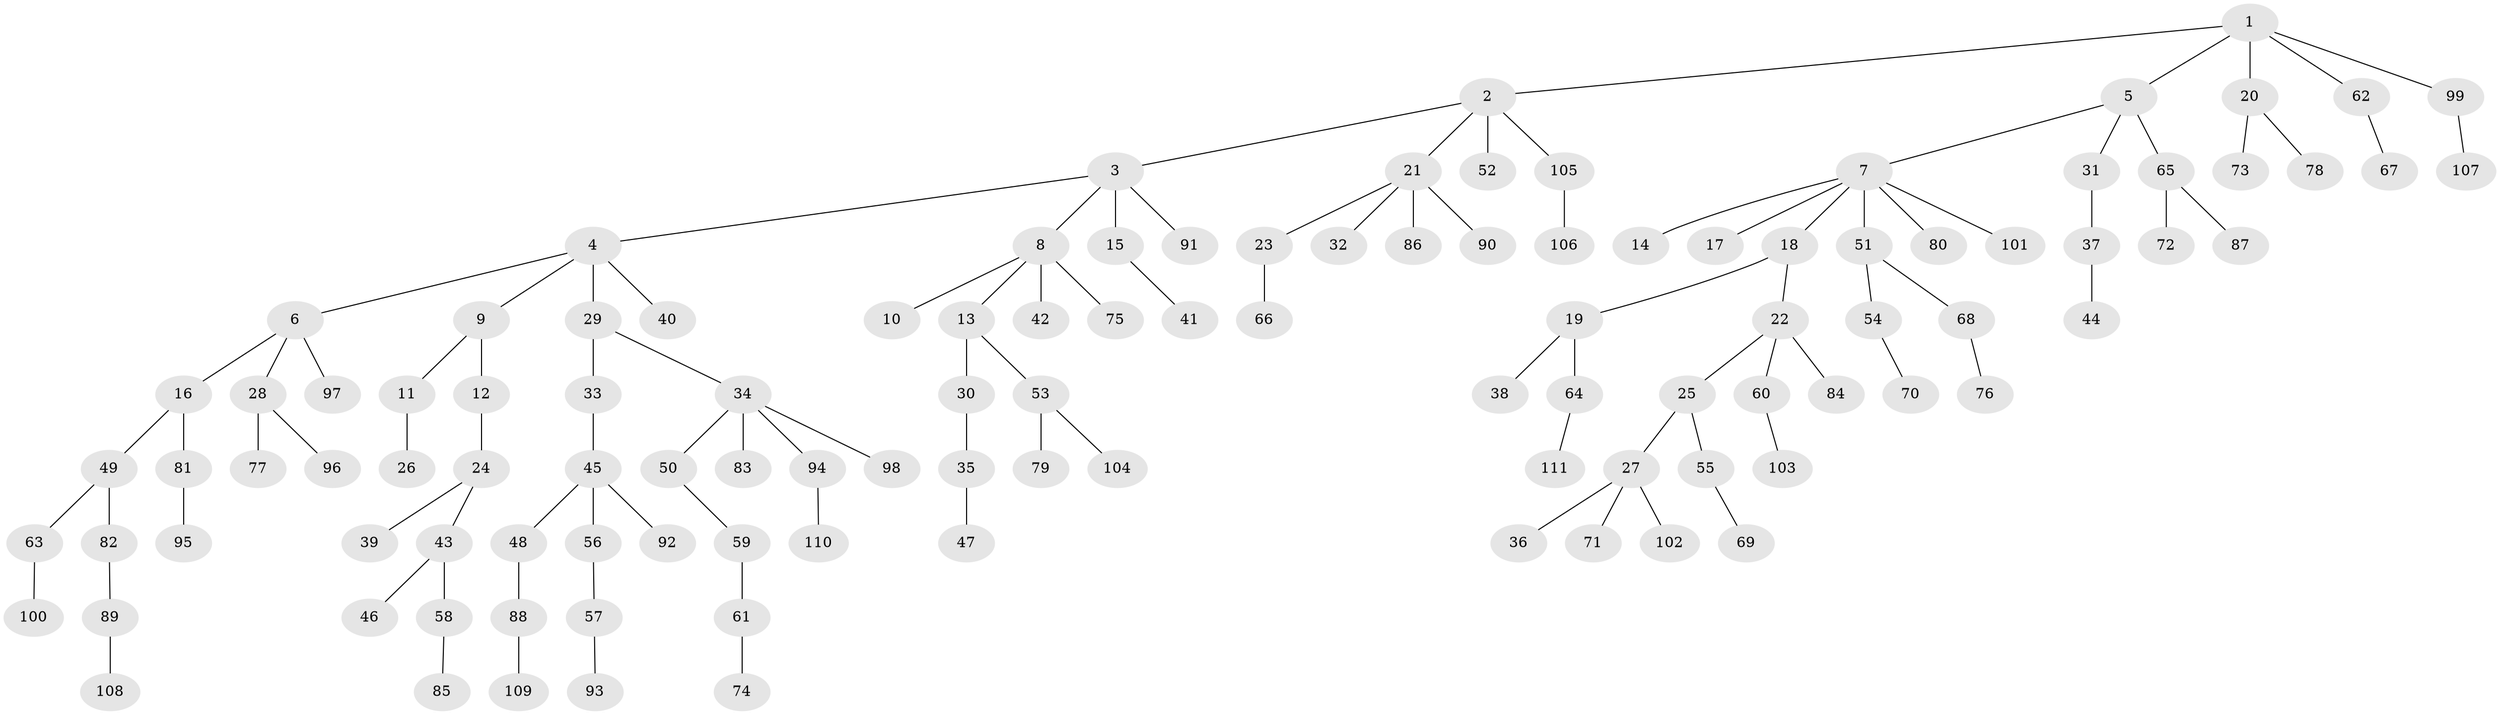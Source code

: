 // Generated by graph-tools (version 1.1) at 2025/53/03/09/25 04:53:20]
// undirected, 111 vertices, 110 edges
graph export_dot {
graph [start="1"]
  node [color=gray90,style=filled];
  1;
  2;
  3;
  4;
  5;
  6;
  7;
  8;
  9;
  10;
  11;
  12;
  13;
  14;
  15;
  16;
  17;
  18;
  19;
  20;
  21;
  22;
  23;
  24;
  25;
  26;
  27;
  28;
  29;
  30;
  31;
  32;
  33;
  34;
  35;
  36;
  37;
  38;
  39;
  40;
  41;
  42;
  43;
  44;
  45;
  46;
  47;
  48;
  49;
  50;
  51;
  52;
  53;
  54;
  55;
  56;
  57;
  58;
  59;
  60;
  61;
  62;
  63;
  64;
  65;
  66;
  67;
  68;
  69;
  70;
  71;
  72;
  73;
  74;
  75;
  76;
  77;
  78;
  79;
  80;
  81;
  82;
  83;
  84;
  85;
  86;
  87;
  88;
  89;
  90;
  91;
  92;
  93;
  94;
  95;
  96;
  97;
  98;
  99;
  100;
  101;
  102;
  103;
  104;
  105;
  106;
  107;
  108;
  109;
  110;
  111;
  1 -- 2;
  1 -- 5;
  1 -- 20;
  1 -- 62;
  1 -- 99;
  2 -- 3;
  2 -- 21;
  2 -- 52;
  2 -- 105;
  3 -- 4;
  3 -- 8;
  3 -- 15;
  3 -- 91;
  4 -- 6;
  4 -- 9;
  4 -- 29;
  4 -- 40;
  5 -- 7;
  5 -- 31;
  5 -- 65;
  6 -- 16;
  6 -- 28;
  6 -- 97;
  7 -- 14;
  7 -- 17;
  7 -- 18;
  7 -- 51;
  7 -- 80;
  7 -- 101;
  8 -- 10;
  8 -- 13;
  8 -- 42;
  8 -- 75;
  9 -- 11;
  9 -- 12;
  11 -- 26;
  12 -- 24;
  13 -- 30;
  13 -- 53;
  15 -- 41;
  16 -- 49;
  16 -- 81;
  18 -- 19;
  18 -- 22;
  19 -- 38;
  19 -- 64;
  20 -- 73;
  20 -- 78;
  21 -- 23;
  21 -- 32;
  21 -- 86;
  21 -- 90;
  22 -- 25;
  22 -- 60;
  22 -- 84;
  23 -- 66;
  24 -- 39;
  24 -- 43;
  25 -- 27;
  25 -- 55;
  27 -- 36;
  27 -- 71;
  27 -- 102;
  28 -- 77;
  28 -- 96;
  29 -- 33;
  29 -- 34;
  30 -- 35;
  31 -- 37;
  33 -- 45;
  34 -- 50;
  34 -- 83;
  34 -- 94;
  34 -- 98;
  35 -- 47;
  37 -- 44;
  43 -- 46;
  43 -- 58;
  45 -- 48;
  45 -- 56;
  45 -- 92;
  48 -- 88;
  49 -- 63;
  49 -- 82;
  50 -- 59;
  51 -- 54;
  51 -- 68;
  53 -- 79;
  53 -- 104;
  54 -- 70;
  55 -- 69;
  56 -- 57;
  57 -- 93;
  58 -- 85;
  59 -- 61;
  60 -- 103;
  61 -- 74;
  62 -- 67;
  63 -- 100;
  64 -- 111;
  65 -- 72;
  65 -- 87;
  68 -- 76;
  81 -- 95;
  82 -- 89;
  88 -- 109;
  89 -- 108;
  94 -- 110;
  99 -- 107;
  105 -- 106;
}
